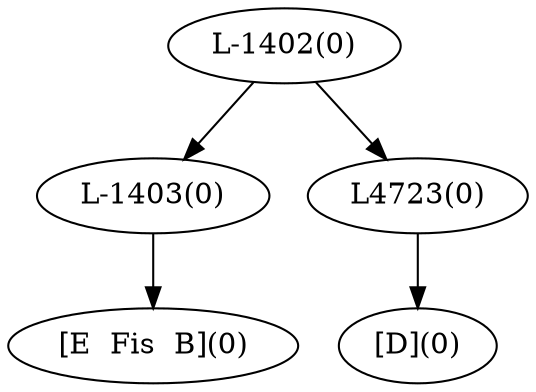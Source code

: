 digraph sample{
"L-1403(0)"->"[E  Fis  B](0)"
"L4723(0)"->"[D](0)"
"L-1402(0)"->"L-1403(0)"
"L-1402(0)"->"L4723(0)"
{rank = min; "L-1402(0)"}
{rank = same; "L-1403(0)"; "L4723(0)";}
{rank = max; "[D](0)"; "[E  Fis  B](0)";}
}